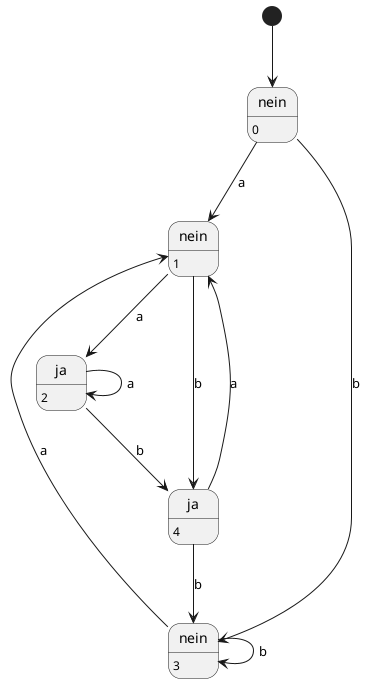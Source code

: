 @startuml
[*] --> n0

state "nein" as n0
state "nein" as n1
state "nein" as n2
state "ja" as j0
state "ja" as j1

n0: 0
n1: 1
n2: 3
j0: 2
j1: 4

n0 --> n1 : a
n0 --> n2 : b

n1 --> j0 : a
n1 --> j1 : b

n2 --> n1 : a
n2 --> n2 : b

j0 --> j0 : a
j0 --> j1 : b

j1 --> n1 : a
j1 --> n2 : b

@enduml

